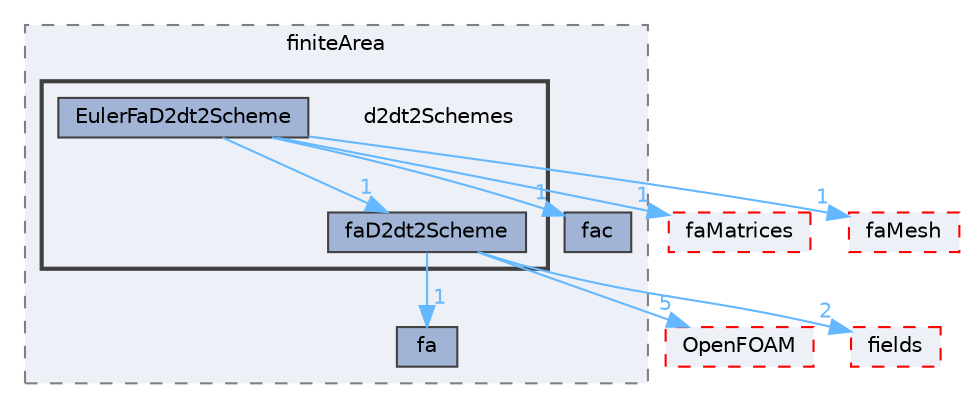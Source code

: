 digraph "src/finiteArea/finiteArea/d2dt2Schemes"
{
 // LATEX_PDF_SIZE
  bgcolor="transparent";
  edge [fontname=Helvetica,fontsize=10,labelfontname=Helvetica,labelfontsize=10];
  node [fontname=Helvetica,fontsize=10,shape=box,height=0.2,width=0.4];
  compound=true
  subgraph clusterdir_b48fbfbe364b5d9546b561f47f4221eb {
    graph [ bgcolor="#edf0f7", pencolor="grey50", label="finiteArea", fontname=Helvetica,fontsize=10 style="filled,dashed", URL="dir_b48fbfbe364b5d9546b561f47f4221eb.html",tooltip=""]
  dir_15aafd37ee87fbe9911ba23e923cc2c7 [label="fac", fillcolor="#a2b4d6", color="grey25", style="filled", URL="dir_15aafd37ee87fbe9911ba23e923cc2c7.html",tooltip=""];
  dir_e5a517ccc941541272063f044b95a606 [label="fa", fillcolor="#a2b4d6", color="grey25", style="filled", URL="dir_e5a517ccc941541272063f044b95a606.html",tooltip=""];
  subgraph clusterdir_c8e1682c47d954a1e2d8ba1448067b27 {
    graph [ bgcolor="#edf0f7", pencolor="grey25", label="", fontname=Helvetica,fontsize=10 style="filled,bold", URL="dir_c8e1682c47d954a1e2d8ba1448067b27.html",tooltip=""]
    dir_c8e1682c47d954a1e2d8ba1448067b27 [shape=plaintext, label="d2dt2Schemes"];
  dir_7e659074bac6a704fbd45c6a39c03b70 [label="EulerFaD2dt2Scheme", fillcolor="#a2b4d6", color="grey25", style="filled", URL="dir_7e659074bac6a704fbd45c6a39c03b70.html",tooltip=""];
  dir_796cd6593b26f3ba2e0a7c1ac2b2a1aa [label="faD2dt2Scheme", fillcolor="#a2b4d6", color="grey25", style="filled", URL="dir_796cd6593b26f3ba2e0a7c1ac2b2a1aa.html",tooltip=""];
  }
  }
  dir_11fa0d52a0a43d2db65b942bd42d04b1 [label="faMatrices", fillcolor="#edf0f7", color="red", style="filled,dashed", URL="dir_11fa0d52a0a43d2db65b942bd42d04b1.html",tooltip=""];
  dir_f14612db68a06d13a87d37d60dc895d5 [label="faMesh", fillcolor="#edf0f7", color="red", style="filled,dashed", URL="dir_f14612db68a06d13a87d37d60dc895d5.html",tooltip=""];
  dir_c5473ff19b20e6ec4dfe5c310b3778a8 [label="OpenFOAM", fillcolor="#edf0f7", color="red", style="filled,dashed", URL="dir_c5473ff19b20e6ec4dfe5c310b3778a8.html",tooltip=""];
  dir_82c77a639fb8894523e0866635d617d1 [label="fields", fillcolor="#edf0f7", color="red", style="filled,dashed", URL="dir_82c77a639fb8894523e0866635d617d1.html",tooltip=""];
  dir_7e659074bac6a704fbd45c6a39c03b70->dir_11fa0d52a0a43d2db65b942bd42d04b1 [headlabel="1", labeldistance=1.5 headhref="dir_001189_001293.html" href="dir_001189_001293.html" color="steelblue1" fontcolor="steelblue1"];
  dir_7e659074bac6a704fbd45c6a39c03b70->dir_15aafd37ee87fbe9911ba23e923cc2c7 [headlabel="1", labeldistance=1.5 headhref="dir_001189_001242.html" href="dir_001189_001242.html" color="steelblue1" fontcolor="steelblue1"];
  dir_7e659074bac6a704fbd45c6a39c03b70->dir_796cd6593b26f3ba2e0a7c1ac2b2a1aa [headlabel="1", labeldistance=1.5 headhref="dir_001189_001280.html" href="dir_001189_001280.html" color="steelblue1" fontcolor="steelblue1"];
  dir_7e659074bac6a704fbd45c6a39c03b70->dir_f14612db68a06d13a87d37d60dc895d5 [headlabel="1", labeldistance=1.5 headhref="dir_001189_001295.html" href="dir_001189_001295.html" color="steelblue1" fontcolor="steelblue1"];
  dir_796cd6593b26f3ba2e0a7c1ac2b2a1aa->dir_82c77a639fb8894523e0866635d617d1 [headlabel="2", labeldistance=1.5 headhref="dir_001280_001330.html" href="dir_001280_001330.html" color="steelblue1" fontcolor="steelblue1"];
  dir_796cd6593b26f3ba2e0a7c1ac2b2a1aa->dir_c5473ff19b20e6ec4dfe5c310b3778a8 [headlabel="5", labeldistance=1.5 headhref="dir_001280_002695.html" href="dir_001280_002695.html" color="steelblue1" fontcolor="steelblue1"];
  dir_796cd6593b26f3ba2e0a7c1ac2b2a1aa->dir_e5a517ccc941541272063f044b95a606 [headlabel="1", labeldistance=1.5 headhref="dir_001280_001240.html" href="dir_001280_001240.html" color="steelblue1" fontcolor="steelblue1"];
}
